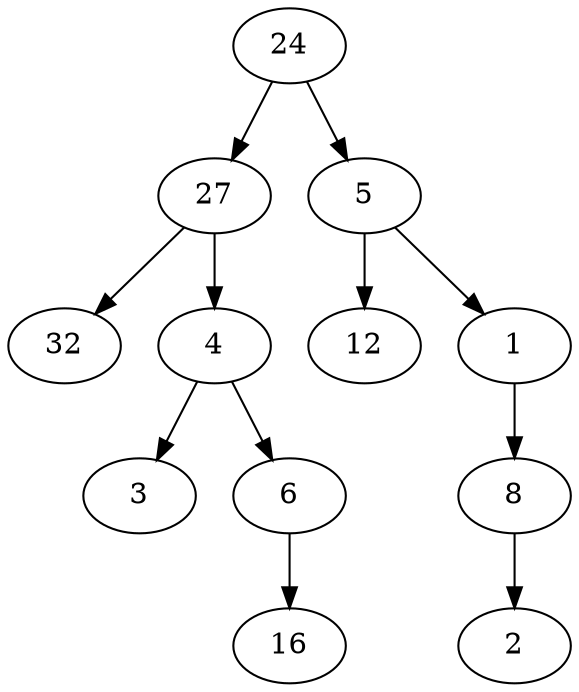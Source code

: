 digraph G {
nodo1[label="24"];
nodo2[label="27"];
nodo1->nodo2;
nodo3[label="5"];
nodo1->nodo3;
nodo4[label="32"];
nodo2->nodo4;
nodo5[label="4"]
nodo2->nodo5;
nodo6[label="12"];
nodo3->nodo6;
nodo7[label="1"];
nodo3->nodo7;
nodo8[label="3"];
nodo5->nodo8;
nodo9[label="6"];
nodo5->nodo9;
nodo10[label="8"];
nodo7->nodo10;
nodo11[label="16"];
nodo9->nodo11;
nodo12[label="2"];
nodo10->nodo12;
}